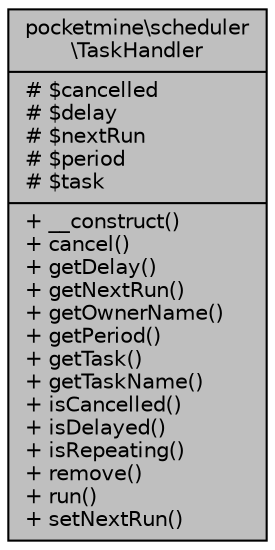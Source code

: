 digraph "pocketmine\scheduler\TaskHandler"
{
 // INTERACTIVE_SVG=YES
 // LATEX_PDF_SIZE
  edge [fontname="Helvetica",fontsize="10",labelfontname="Helvetica",labelfontsize="10"];
  node [fontname="Helvetica",fontsize="10",shape=record];
  Node1 [label="{pocketmine\\scheduler\l\\TaskHandler\n|# $cancelled\l# $delay\l# $nextRun\l# $period\l# $task\l|+ __construct()\l+ cancel()\l+ getDelay()\l+ getNextRun()\l+ getOwnerName()\l+ getPeriod()\l+ getTask()\l+ getTaskName()\l+ isCancelled()\l+ isDelayed()\l+ isRepeating()\l+ remove()\l+ run()\l+ setNextRun()\l}",height=0.2,width=0.4,color="black", fillcolor="grey75", style="filled", fontcolor="black",tooltip=" "];
}
